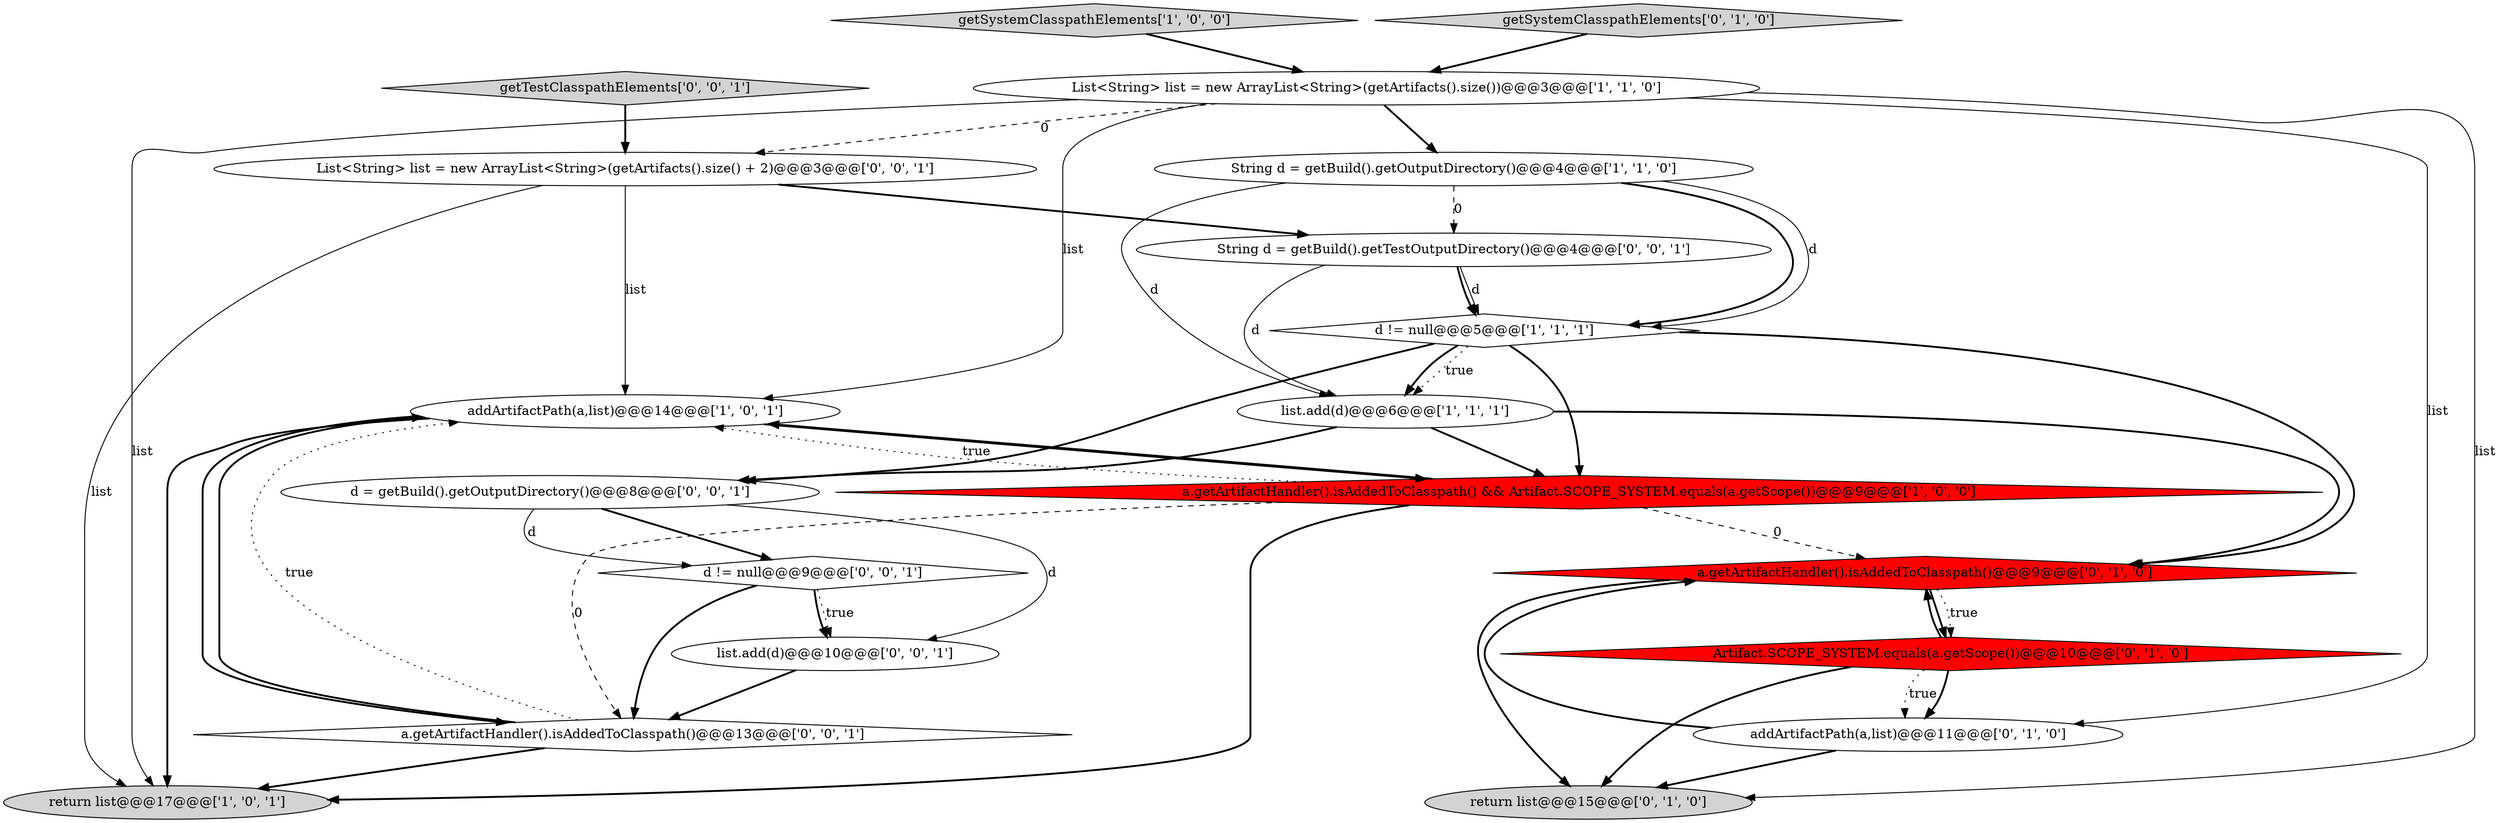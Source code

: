 digraph {
12 [style = filled, label = "a.getArtifactHandler().isAddedToClasspath()@@@9@@@['0', '1', '0']", fillcolor = red, shape = diamond image = "AAA1AAABBB2BBB"];
1 [style = filled, label = "addArtifactPath(a,list)@@@14@@@['1', '0', '1']", fillcolor = white, shape = ellipse image = "AAA0AAABBB1BBB"];
8 [style = filled, label = "addArtifactPath(a,list)@@@11@@@['0', '1', '0']", fillcolor = white, shape = ellipse image = "AAA0AAABBB2BBB"];
5 [style = filled, label = "String d = getBuild().getOutputDirectory()@@@4@@@['1', '1', '0']", fillcolor = white, shape = ellipse image = "AAA0AAABBB1BBB"];
6 [style = filled, label = "getSystemClasspathElements['1', '0', '0']", fillcolor = lightgray, shape = diamond image = "AAA0AAABBB1BBB"];
11 [style = filled, label = "getSystemClasspathElements['0', '1', '0']", fillcolor = lightgray, shape = diamond image = "AAA0AAABBB2BBB"];
15 [style = filled, label = "d != null@@@9@@@['0', '0', '1']", fillcolor = white, shape = diamond image = "AAA0AAABBB3BBB"];
4 [style = filled, label = "list.add(d)@@@6@@@['1', '1', '1']", fillcolor = white, shape = ellipse image = "AAA0AAABBB1BBB"];
17 [style = filled, label = "list.add(d)@@@10@@@['0', '0', '1']", fillcolor = white, shape = ellipse image = "AAA0AAABBB3BBB"];
19 [style = filled, label = "a.getArtifactHandler().isAddedToClasspath()@@@13@@@['0', '0', '1']", fillcolor = white, shape = diamond image = "AAA0AAABBB3BBB"];
7 [style = filled, label = "return list@@@17@@@['1', '0', '1']", fillcolor = lightgray, shape = ellipse image = "AAA0AAABBB1BBB"];
3 [style = filled, label = "List<String> list = new ArrayList<String>(getArtifacts().size())@@@3@@@['1', '1', '0']", fillcolor = white, shape = ellipse image = "AAA0AAABBB1BBB"];
13 [style = filled, label = "d = getBuild().getOutputDirectory()@@@8@@@['0', '0', '1']", fillcolor = white, shape = ellipse image = "AAA0AAABBB3BBB"];
16 [style = filled, label = "List<String> list = new ArrayList<String>(getArtifacts().size() + 2)@@@3@@@['0', '0', '1']", fillcolor = white, shape = ellipse image = "AAA0AAABBB3BBB"];
10 [style = filled, label = "Artifact.SCOPE_SYSTEM.equals(a.getScope())@@@10@@@['0', '1', '0']", fillcolor = red, shape = diamond image = "AAA1AAABBB2BBB"];
18 [style = filled, label = "String d = getBuild().getTestOutputDirectory()@@@4@@@['0', '0', '1']", fillcolor = white, shape = ellipse image = "AAA0AAABBB3BBB"];
14 [style = filled, label = "getTestClasspathElements['0', '0', '1']", fillcolor = lightgray, shape = diamond image = "AAA0AAABBB3BBB"];
2 [style = filled, label = "a.getArtifactHandler().isAddedToClasspath() && Artifact.SCOPE_SYSTEM.equals(a.getScope())@@@9@@@['1', '0', '0']", fillcolor = red, shape = diamond image = "AAA1AAABBB1BBB"];
0 [style = filled, label = "d != null@@@5@@@['1', '1', '1']", fillcolor = white, shape = diamond image = "AAA0AAABBB1BBB"];
9 [style = filled, label = "return list@@@15@@@['0', '1', '0']", fillcolor = lightgray, shape = ellipse image = "AAA0AAABBB2BBB"];
16->1 [style = solid, label="list"];
14->16 [style = bold, label=""];
13->15 [style = solid, label="d"];
6->3 [style = bold, label=""];
10->8 [style = dotted, label="true"];
19->1 [style = dotted, label="true"];
16->18 [style = bold, label=""];
16->7 [style = solid, label="list"];
2->19 [style = dashed, label="0"];
18->0 [style = solid, label="d"];
0->13 [style = bold, label=""];
2->1 [style = bold, label=""];
0->12 [style = bold, label=""];
0->2 [style = bold, label=""];
4->13 [style = bold, label=""];
0->4 [style = dotted, label="true"];
3->16 [style = dashed, label="0"];
4->2 [style = bold, label=""];
18->4 [style = solid, label="d"];
15->19 [style = bold, label=""];
12->9 [style = bold, label=""];
5->18 [style = dashed, label="0"];
1->7 [style = bold, label=""];
17->19 [style = bold, label=""];
3->7 [style = solid, label="list"];
15->17 [style = dotted, label="true"];
2->12 [style = dashed, label="0"];
19->1 [style = bold, label=""];
15->17 [style = bold, label=""];
3->5 [style = bold, label=""];
12->10 [style = bold, label=""];
3->1 [style = solid, label="list"];
10->8 [style = bold, label=""];
5->0 [style = bold, label=""];
12->10 [style = dotted, label="true"];
11->3 [style = bold, label=""];
0->4 [style = bold, label=""];
10->12 [style = bold, label=""];
3->8 [style = solid, label="list"];
2->1 [style = dotted, label="true"];
8->9 [style = bold, label=""];
3->9 [style = solid, label="list"];
4->12 [style = bold, label=""];
13->17 [style = solid, label="d"];
1->2 [style = bold, label=""];
10->9 [style = bold, label=""];
13->15 [style = bold, label=""];
2->7 [style = bold, label=""];
1->19 [style = bold, label=""];
19->7 [style = bold, label=""];
18->0 [style = bold, label=""];
8->12 [style = bold, label=""];
5->0 [style = solid, label="d"];
5->4 [style = solid, label="d"];
}
